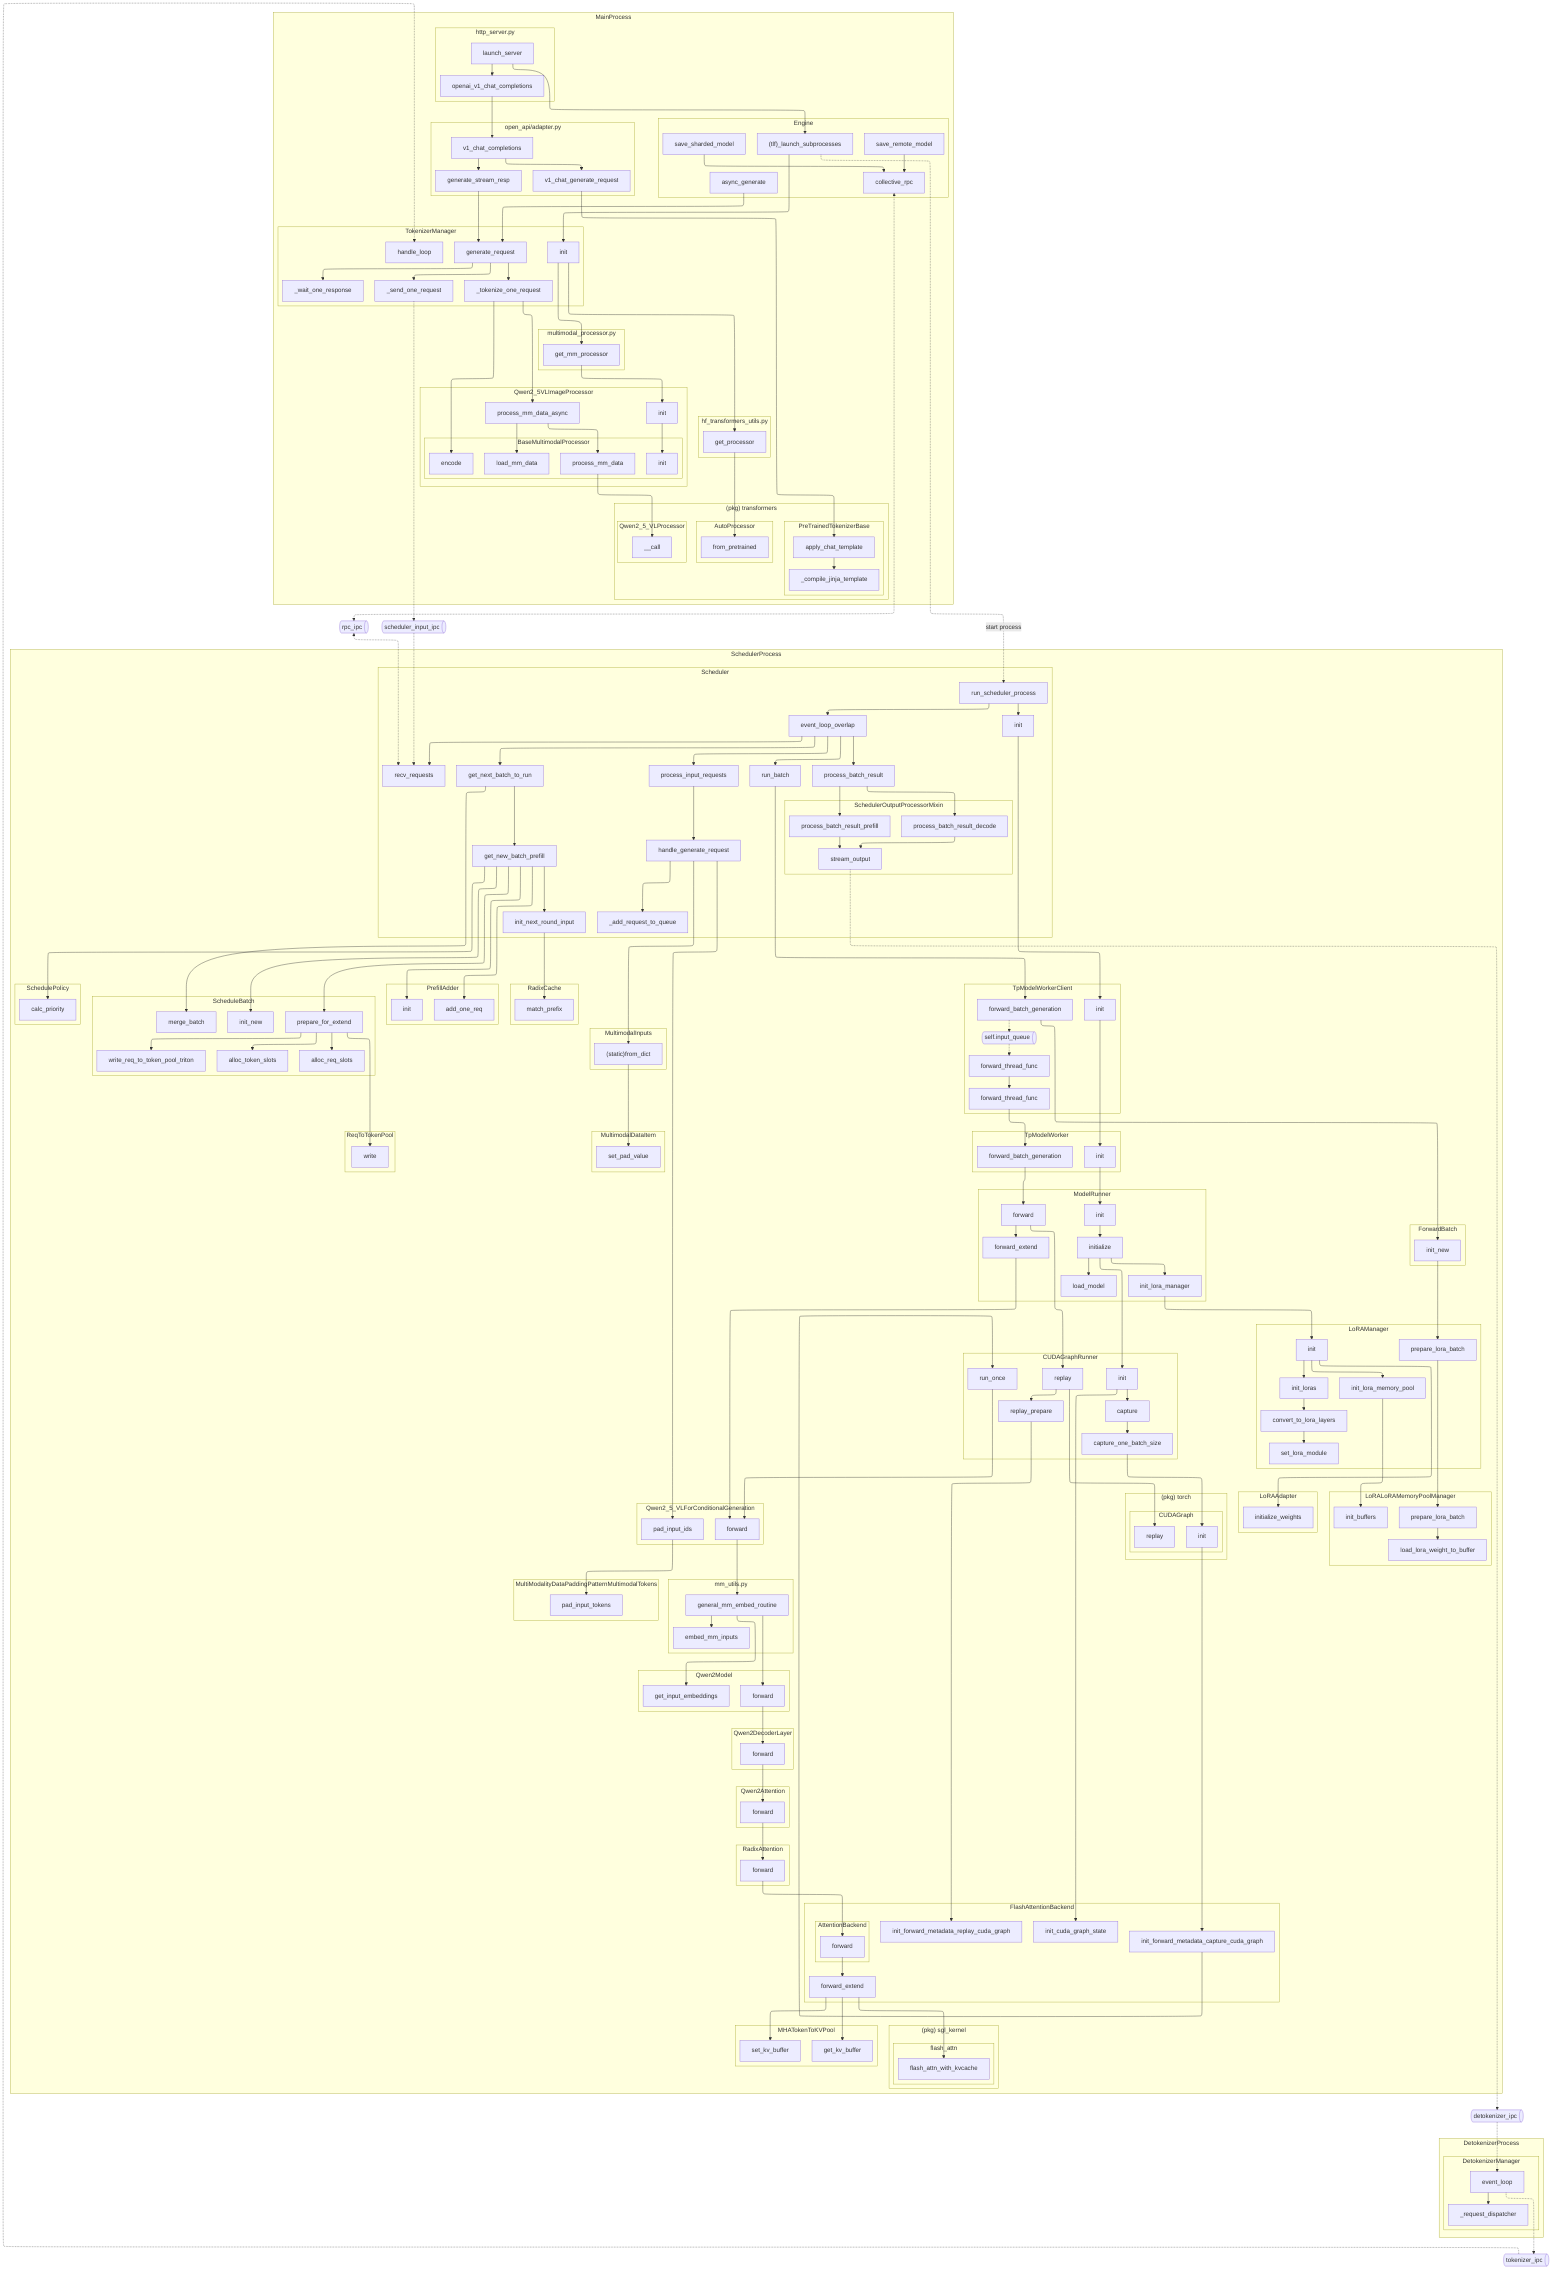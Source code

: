 ---
config:
  layout: elk
---
flowchart TD
  subgraph TokenizerManager["TokenizerManager"]
    TokenizerManager.init["init"]
    TokenizerManager.handle_loop["handle_loop"]
    TokenizerManager.generate_request["generate_request"]
    TokenizerManager._tokenize_one_request["_tokenize_one_request"]
    TokenizerManager._send_one_request["_send_one_request"]
    TokenizerManager._wait_one_response["_wait_one_response"]
  end
  subgraph Qwen2_5VLImageProcessor["Qwen2_5VLImageProcessor"]
    Qwen2_5VLImageProcessor.init["init"]
      Qwen2_5VLImageProcessor.process_mm_data_async["process_mm_data_async"]
    subgraph BaseMultimodalProcessor["BaseMultimodalProcessor"]
      BaseMultimodalProcessor.init["init"]
      BaseMultimodalProcessor.process_mm_data["process_mm_data"]
      BaseMultimodalProcessor.load_mm_data["load_mm_data"]
      BaseMultimodalProcessor.encode["encode"]
    end
  end
  
  subgraph Qwen2_5_VLProcessor["Qwen2_5_VLProcessor"]
    Qwen2_5_VLProcessor.call["__call"]
  end
  
  subgraph PreTrainedTokenizerBase["PreTrainedTokenizerBase"]
    PreTrainedTokenizerBase.apply_chat_template["apply_chat_template"]
    PreTrainedTokenizerBase._compile_jinja_template["_compile_jinja_template"]
  end
  subgraph AutoProcessor["AutoProcessor"]
    AutoProcessor.from_pretrained["from_pretrained"]
  end
  subgraph transformers["(pkg) transformers"]
    Qwen2_5_VLProcessor
    PreTrainedTokenizerBase
    AutoProcessor
  end
  
  subgraph Engine["Engine"]
    Engine.save_remote_model["save_remote_model"]
    Engine.save_sharded_model["save_sharded_model"]
    Engine.collective_rpc["collective_rpc"]
    Engine.async_generate["async_generate"]
    launch_subprocesses["(tlf)_launch_subprocesses"]
  end
  subgraph http_server_py["http_server.py"]
    openai_v1_chat_completions["openai_v1_chat_completions"]
    launch_server["launch_server"]
  end
   subgraph adapter["open_api/adapter.py"]
    v1_chat_completions["v1_chat_completions"]
    v1_chat_generate_request["v1_chat_generate_request"]
    generate_stream_resp["generate_stream_resp"]
  end
  subgraph hf_transformers_utils_py["hf_transformers_utils.py"]
    hf_transformers_utils_py.get_processor["get_processor"]
  end
  subgraph multimodal_processor_py["multimodal_processor.py"]
    multimodal_processor_py.get_mm_processor["get_mm_processor"]
  end
  subgraph MainProcess["MainProcess"]
    TokenizerManager
    BaseMultimodalProcessor
    Qwen2_5VLImageProcessor
    transformers
    Engine
    http_server_py
    adapter
    hf_transformers_utils_py
    multimodal_processor_py
  end

  subgraph ScheduleBatch["ScheduleBatch"]
    ScheduleBatch.merge_batch["merge_batch"]
    ScheduleBatch.init_new["init_new"]
    ScheduleBatch.prepare_for_extend["prepare_for_extend"]
    ScheduleBatch.alloc_req_slots["alloc_req_slots"]
    ScheduleBatch.alloc_token_slots["alloc_token_slots"]
    ScheduleBatch.write_req_to_token_pool_triton["write_req_to_token_pool_triton"]
  end
  subgraph SchedulePolicy["SchedulePolicy"]
    SchedulePolicy.calc_priority["calc_priority"]
  end
  subgraph SchedulerOutputProcessorMixin["SchedulerOutputProcessorMixin"]
    SchedulerOutputProcessorMixin.process_batch_result_prefill["process_batch_result_prefill"]
    SchedulerOutputProcessorMixin.process_batch_result_decode["process_batch_result_decode"]
    SchedulerOutputProcessorMixin.stream_output["stream_output"]
  end
  subgraph Scheduler["Scheduler"]
    run_scheduler_process
    SchedulerOutputProcessorMixin
    Scheduler.init["init"]
    Scheduler.recv_requests["recv_requests"]
    Scheduler.event_loop_overlap["event_loop_overlap"]
    Scheduler.process_input_requests["process_input_requests"]
    Scheduler.handle_generate_request["handle_generate_request"]
    Scheduler._add_request_to_queue["_add_request_to_queue"]
    Scheduler.get_next_batch_to_run["get_next_batch_to_run"]
    Scheduler.get_new_batch_prefill["get_new_batch_prefill"]
    Scheduler.init_next_round_input["init_next_round_input"]
    Scheduler.run_batch["run_batch"]
    Scheduler.process_batch_result["process_batch_result"]
  end
  subgraph MultimodalInputs["MultimodalInputs"]
    MultimodalInputs.from_dict["(static)from_dict"]
  end
  subgraph MultimodalDataItem["MultimodalDataItem"]
    MultimodalDataItem.set_pad_value["set_pad_value"]
  end
  subgraph RadixCache["RadixCache"]
    RadixCache.match_prefix["match_prefix"]
  end
  subgraph TpModelWorkerClient["TpModelWorkerClient"]
    TpModelWorkerClient.init["init"]
    TpModelWorkerClient.forward_batch_generation["forward_batch_generation"]
    TpModelWorkerClient.forward_thread_func["forward_thread_func"]
    TpModelWorkerClient.forward_thread_func_["forward_thread_func"]
    TpModelWorkerClient.input_queue["self.input_queue"]
    TpModelWorkerClient.input_queue@{ shape: h-cyl}
  end
  subgraph TpModelWorker["TpModelWorker"]
    TpModelWorker.init["init"]
    TpModelWorker.forward_batch_generation["forward_batch_generation"]
  end
  subgraph ModelRunner["ModelRunner"]
    ModelRunner.init["init"]
    ModelRunner.initialize["initialize"]
    ModelRunner.init_lora_manager["init_lora_manager"]
    ModelRunner.load_model["load_model"]
    ModelRunner.forward["forward"]
    ModelRunner.forward_extend["forward_extend"]
  end
  subgraph CUDAGraphRunner["CUDAGraphRunner"]
    CUDAGraphRunner.init["init"]
    CUDAGraphRunner.capture["capture"]
    CUDAGraphRunner.capture_one_batch_size["capture_one_batch_size"]
    CUDAGraphRunner.run_once["run_once"]
    CUDAGraphRunner.replay["replay"]
    CUDAGraphRunner.replay_prepare["replay_prepare"]
  end
  subgraph ForwardBatch["ForwardBatch"]
    ForwardBatch.init_new["init_new"]
  end

  subgraph LoRAManager["LoRAManager"]
    LoRAManager.init["init"]
    LoRAManager.init_loras["init_loras"]
    LoRAManager.convert_to_lora_layers["convert_to_lora_layers"]
    LoRAManager.set_lora_module["set_lora_module"]
    LoRAManager.init_lora_memory_pool["init_lora_memory_pool"]
    LoRAManager.prepare_lora_batch["prepare_lora_batch"]
  end
  subgraph LoRAAdapter["LoRAAdapter"]
    LoRAAdapter.initialize_weights["initialize_weights"]
  end
  subgraph LoRAMemoryPool["LoRALoRAMemoryPoolManager"]
    LoRAMemoryPool.prepare_lora_batch["prepare_lora_batch"]
    LoRAMemoryPool.load_lora_weight_to_buffer["load_lora_weight_to_buffer"]
    LoRAMemoryPool.init_buffers["init_buffers"]
  end
  subgraph ReqToTokenPool["ReqToTokenPool"]
    ReqToTokenPool.write["write"]
  end
  subgraph Qwen2_5_VLForConditionalGeneration["Qwen2_5_VLForConditionalGeneration"]
    Qwen2_5_VLForConditionalGeneration.pad_input_ids["pad_input_ids"]
    Qwen2_5_VLForConditionalGeneration.forward["forward"]
  end
  subgraph Qwen2Model["Qwen2Model"]
    Qwen2Model.forward["forward"]
    Qwen2Model.get_input_embeddings["get_input_embeddings"]
  end

  subgraph Qwen2DecoderLayer["Qwen2DecoderLayer"]
    Qwen2DecoderLayer.forward["forward"]
  end

  subgraph Qwen2Attention["Qwen2Attention"]
    Qwen2Attention.forward["forward"]
  end

  subgraph RadixAttention["RadixAttention"]
    RadixAttention.forward["forward"]
  end

  subgraph FlashAttentionBackend["FlashAttentionBackend"]
    FlashAttentionBackend.forward_extend["forward_extend"]
    FlashAttentionBackend.init_cuda_graph_state["init_cuda_graph_state"]
    FlashAttentionBackend.init_forward_metadata_capture_cuda_graph["init_forward_metadata_capture_cuda_graph"]
    FlashAttentionBackend.init_forward_metadata_replay_cuda_graph["init_forward_metadata_replay_cuda_graph"]
    subgraph AttentionBackend["AttentionBackend"]
      AttentionBackend.forward["forward"]
    end
  end

  subgraph MHATokenToKVPool["MHATokenToKVPool"]
    MHATokenToKVPool.set_kv_buffer["set_kv_buffer"]
    MHATokenToKVPool.get_kv_buffer["get_kv_buffer"]
  end

  subgraph mm_utils_py["mm_utils.py"]
    mm_utils_py.general_mm_embed_routine["general_mm_embed_routine"]
    mm_utils_py.embed_mm_inputs["embed_mm_inputs"]
  end

  subgraph PrefillAdder["PrefillAdder"]
    PrefillAdder.init["init"]
    PrefillAdder.add_one_req["add_one_req"]
  end
  subgraph MultiModalityDataPaddingPatternMultimodalTokens["MultiModalityDataPaddingPatternMultimodalTokens"]
    MultiModalityDataPaddingPatternMultimodalTokens.pad_input_tokens["pad_input_tokens"]
  end
  subgraph torch["(pkg) torch"]
    subgraph CUDAGraph ["CUDAGraph"]
      CUDAGraph.init["init"]
      CUDAGraph.replay["replay"]
  end
end
  subgraph SchedulerProcess["SchedulerProcess"]
    Scheduler
    ScheduleBatch
    SchedulePolicy
    RadixCache
    MultimodalInputs
    MultimodalDataItem
    ReqToTokenPool
    TpModelWorkerClient
    TpModelWorker
    ModelRunner
    ForwardBatch
    LoRAManager
    LoRAMemoryPool
    LoRAAdapter
    mm_utils_py
    Qwen2_5_VLForConditionalGeneration
    Qwen2Model
    Qwen2DecoderLayer
    MultiModalityDataPaddingPatternMultimodalTokens
    Qwen2Attention
    RadixAttention
    FlashAttentionBackend
    MHATokenToKVPool
    CUDAGraphRunner
    PrefillAdder
    torch
    subgraph "(pkg) sgl_kernel"
      subgraph flash_attn["flash_attn"]
        flash_attn_with_kvcache["flash_attn_with_kvcache"]
      end
    end
  end
  subgraph DetokenizerManager["DetokenizerManager"]
    DetokenizerManager._request_dispatcher["_request_dispatcher"]
    DetokenizerManager.event_loop["event_loop"]
  end
  subgraph DetokenizerProcess["DetokenizerProcess"]
    DetokenizerManager
  end

  
  launch_server --> launch_subprocesses -.start process.-> run_scheduler_process --> Scheduler.event_loop_overlap
  launch_subprocesses --> TokenizerManager.init --> hf_transformers_utils_py.get_processor --> AutoProcessor.from_pretrained
  TokenizerManager.init --> multimodal_processor_py.get_mm_processor --> Qwen2_5VLImageProcessor.init --> BaseMultimodalProcessor.init
  run_scheduler_process 
  --> Scheduler.init 
  --> TpModelWorkerClient.init 
  --> TpModelWorker.init 
  --> ModelRunner.init 
  --> ModelRunner.initialize
  --> ModelRunner.load_model


  ModelRunner.initialize 
  --> ModelRunner.init_lora_manager 
  --> LoRAManager.init
  --> LoRAAdapter.initialize_weights & LoRAManager.init_loras

  LoRAManager.init_loras
  --> LoRAManager.convert_to_lora_layers
  --> LoRAManager.set_lora_module

  LoRAManager.init 
  --> LoRAManager.init_lora_memory_pool 
  --> LoRAMemoryPool.init_buffers

  ModelRunner.initialize --> CUDAGraphRunner.init --> FlashAttentionBackend.init_cuda_graph_state 
  CUDAGraphRunner.init --> CUDAGraphRunner.capture --> CUDAGraphRunner.capture_one_batch_size --> CUDAGraph.init
  --> FlashAttentionBackend.init_forward_metadata_capture_cuda_graph --> CUDAGraphRunner.run_once --> Qwen2_5_VLForConditionalGeneration.forward

  launch_server --> openai_v1_chat_completions
  openai_v1_chat_completions --> v1_chat_completions
  DetokenizerManager.event_loop --> DetokenizerManager._request_dispatcher
  Engine.save_remote_model --> Engine.collective_rpc
  Engine.save_sharded_model --> Engine.collective_rpc

  

  v1_chat_completions --> v1_chat_generate_request --> PreTrainedTokenizerBase.apply_chat_template --> PreTrainedTokenizerBase._compile_jinja_template
  v1_chat_completions --> generate_stream_resp
  generate_stream_resp --> TokenizerManager.generate_request
  Engine.async_generate --> TokenizerManager.generate_request
  TokenizerManager.generate_request --> TokenizerManager._tokenize_one_request & TokenizerManager._send_one_request & TokenizerManager._wait_one_response
  TokenizerManager._tokenize_one_request --> BaseMultimodalProcessor.encode
  TokenizerManager._tokenize_one_request --> Qwen2_5VLImageProcessor.process_mm_data_async 
  Qwen2_5VLImageProcessor.process_mm_data_async --> BaseMultimodalProcessor.load_mm_data 
  Qwen2_5VLImageProcessor.process_mm_data_async --> BaseMultimodalProcessor.process_mm_data
  BaseMultimodalProcessor.process_mm_data --> Qwen2_5_VLProcessor.call
  SchedulerOutputProcessorMixin.stream_output -..-> detokenizer_ipc["detokenizer_ipc"]
  detokenizer_ipc -..-> DetokenizerManager.event_loop
  DetokenizerManager.event_loop -..-> tokenizer_ipc["tokenizer_ipc"]
  tokenizer_ipc -..-> TokenizerManager.handle_loop
  Engine.collective_rpc <-..-> rpc_ipc["rpc_ipc"]
  rpc_ipc <-..-> Scheduler.recv_requests
  TokenizerManager._send_one_request -..-> scheduler_input_ipc["scheduler_input_ipc"]
  scheduler_input_ipc -..-> Scheduler.recv_requests
  Scheduler.event_loop_overlap --> Scheduler.recv_requests & Scheduler.process_input_requests & Scheduler.get_next_batch_to_run & Scheduler.run_batch & Scheduler.process_batch_result
  Scheduler.process_batch_result --> SchedulerOutputProcessorMixin.process_batch_result_decode --> SchedulerOutputProcessorMixin.stream_output
  Scheduler.process_batch_result --> SchedulerOutputProcessorMixin.process_batch_result_prefill --> SchedulerOutputProcessorMixin.stream_output
  Scheduler.process_input_requests --> Scheduler.handle_generate_request
  Scheduler.handle_generate_request --> MultimodalInputs.from_dict --> MultimodalDataItem.set_pad_value
  Scheduler.handle_generate_request --> Qwen2_5_VLForConditionalGeneration.pad_input_ids --> MultiModalityDataPaddingPatternMultimodalTokens.pad_input_tokens
  Scheduler.handle_generate_request --> Scheduler._add_request_to_queue
  Scheduler.get_next_batch_to_run --> ScheduleBatch.merge_batch & Scheduler.get_new_batch_prefill
  Scheduler.get_new_batch_prefill --> SchedulePolicy.calc_priority & Scheduler.init_next_round_input & ScheduleBatch.init_new & ScheduleBatch.prepare_for_extend
  Scheduler.get_new_batch_prefill --> PrefillAdder.init & PrefillAdder.add_one_req
  Scheduler.init_next_round_input --> RadixCache.match_prefix
  ScheduleBatch.prepare_for_extend --> ScheduleBatch.alloc_req_slots & ReqToTokenPool.write & ScheduleBatch.alloc_token_slots & ScheduleBatch.write_req_to_token_pool_triton
  Scheduler.run_batch --> TpModelWorkerClient.forward_batch_generation
  --> ForwardBatch.init_new
  --> LoRAManager.prepare_lora_batch
  --> LoRAMemoryPool.prepare_lora_batch
  --> LoRAMemoryPool.load_lora_weight_to_buffer

  TpModelWorkerClient.forward_batch_generation
  -..-> TpModelWorkerClient.input_queue -..-> TpModelWorkerClient.forward_thread_func
  --> TpModelWorkerClient.forward_thread_func_
  --> TpModelWorker.forward_batch_generation
  --> ModelRunner.forward
  ModelRunner.forward --> ModelRunner.forward_extend
  --> Qwen2_5_VLForConditionalGeneration.forward 
  --> mm_utils_py.general_mm_embed_routine --> Qwen2Model.get_input_embeddings & mm_utils_py.embed_mm_inputs & Qwen2Model.forward

  ModelRunner.forward --> CUDAGraphRunner.replay --> CUDAGraphRunner.replay_prepare & CUDAGraph.replay 
  CUDAGraphRunner.replay_prepare --> FlashAttentionBackend.init_forward_metadata_replay_cuda_graph

  Qwen2Model.forward --> Qwen2DecoderLayer.forward
  Qwen2DecoderLayer.forward --> Qwen2Attention.forward
  Qwen2Attention.forward --> RadixAttention.forward

  RadixAttention.forward --> AttentionBackend.forward --> FlashAttentionBackend.forward_extend
  FlashAttentionBackend.forward_extend --> MHATokenToKVPool.set_kv_buffer
  FlashAttentionBackend.forward_extend --> MHATokenToKVPool.get_kv_buffer
  FlashAttentionBackend.forward_extend --> flash_attn_with_kvcache

  detokenizer_ipc@{ shape: h-cyl}
  tokenizer_ipc@{ shape: h-cyl}
  rpc_ipc@{ shape: h-cyl}
  scheduler_input_ipc@{ shape: h-cyl}